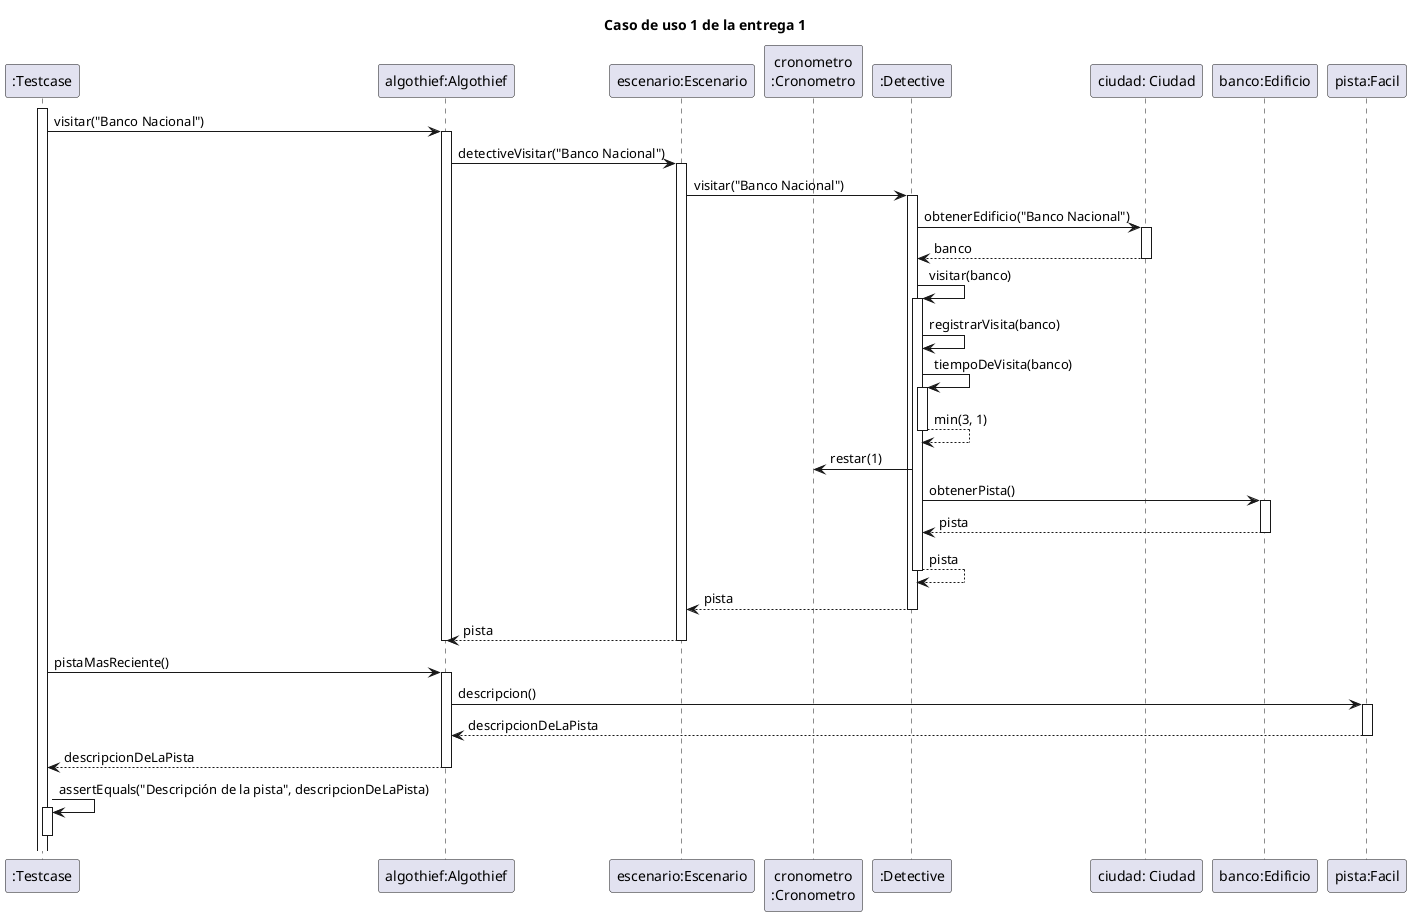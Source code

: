 @startuml

title "Caso de uso 1 de la entrega 1"

participant ":Testcase" as testcase
participant "algothief:Algothief" as algothief
participant "escenario:Escenario" as escenario
participant "cronometro\n:Cronometro" as cron
participant ":Detective" as detective
participant "ciudad: Ciudad" as ciudad
participant "banco:Edificio" as banco
participant "pista:Facil" as pista


activate testcase
testcase -> algothief++: visitar("Banco Nacional")
    algothief -> escenario++: detectiveVisitar("Banco Nacional")
        escenario -> detective++: visitar("Banco Nacional")
            detective -> ciudad++: obtenerEdificio("Banco Nacional")
                return banco
            detective -> detective++: visitar(banco)
                detective -> detective: registrarVisita(banco)
                detective -> detective++: tiempoDeVisita(banco)
                    return min(3, 1)
                detective -> cron: restar(1)
                detective -> banco++: obtenerPista()
                    return pista
                return pista
            return pista
        return pista
    deactivate algothief

testcase -> algothief++: pistaMasReciente()
    algothief -> pista++: descripcion()
        return descripcionDeLaPista
    return descripcionDeLaPista

testcase -> testcase++: assertEquals("Descripción de la pista", descripcionDeLaPista)
deactivate testcase

@enduml
